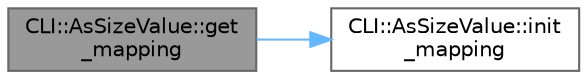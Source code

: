 digraph "CLI::AsSizeValue::get_mapping"
{
 // LATEX_PDF_SIZE
  bgcolor="transparent";
  edge [fontname=Helvetica,fontsize=10,labelfontname=Helvetica,labelfontsize=10];
  node [fontname=Helvetica,fontsize=10,shape=box,height=0.2,width=0.4];
  rankdir="LR";
  Node1 [id="Node000001",label="CLI::AsSizeValue::get\l_mapping",height=0.2,width=0.4,color="gray40", fillcolor="grey60", style="filled", fontcolor="black",tooltip="Cache calculated mapping"];
  Node1 -> Node2 [id="edge1_Node000001_Node000002",color="steelblue1",style="solid",tooltip=" "];
  Node2 [id="Node000002",label="CLI::AsSizeValue::init\l_mapping",height=0.2,width=0.4,color="grey40", fillcolor="white", style="filled",URL="$class_c_l_i_1_1_as_size_value.html#abc4dece8cda0ba54869db11133c0ef4a",tooltip="Get <size unit, factor> mapping"];
}
